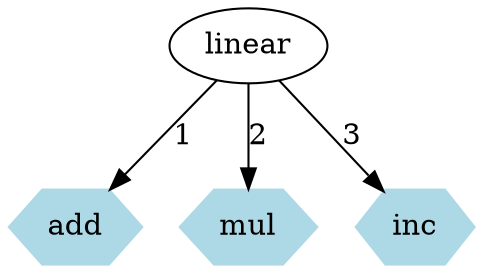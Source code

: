 digraph G {
        linear [shape=ellipse];
        add [shape=polygon, sides=6; color=lightblue, style=filled];
        mul [shape=polygon, sides=6; color=lightblue, style=filled];
        inc [shape=polygon, sides=6; color=lightblue, style=filled];

        linear -> add [label=1];
        linear -> mul [label=2];
        linear -> inc [label=3];
}
